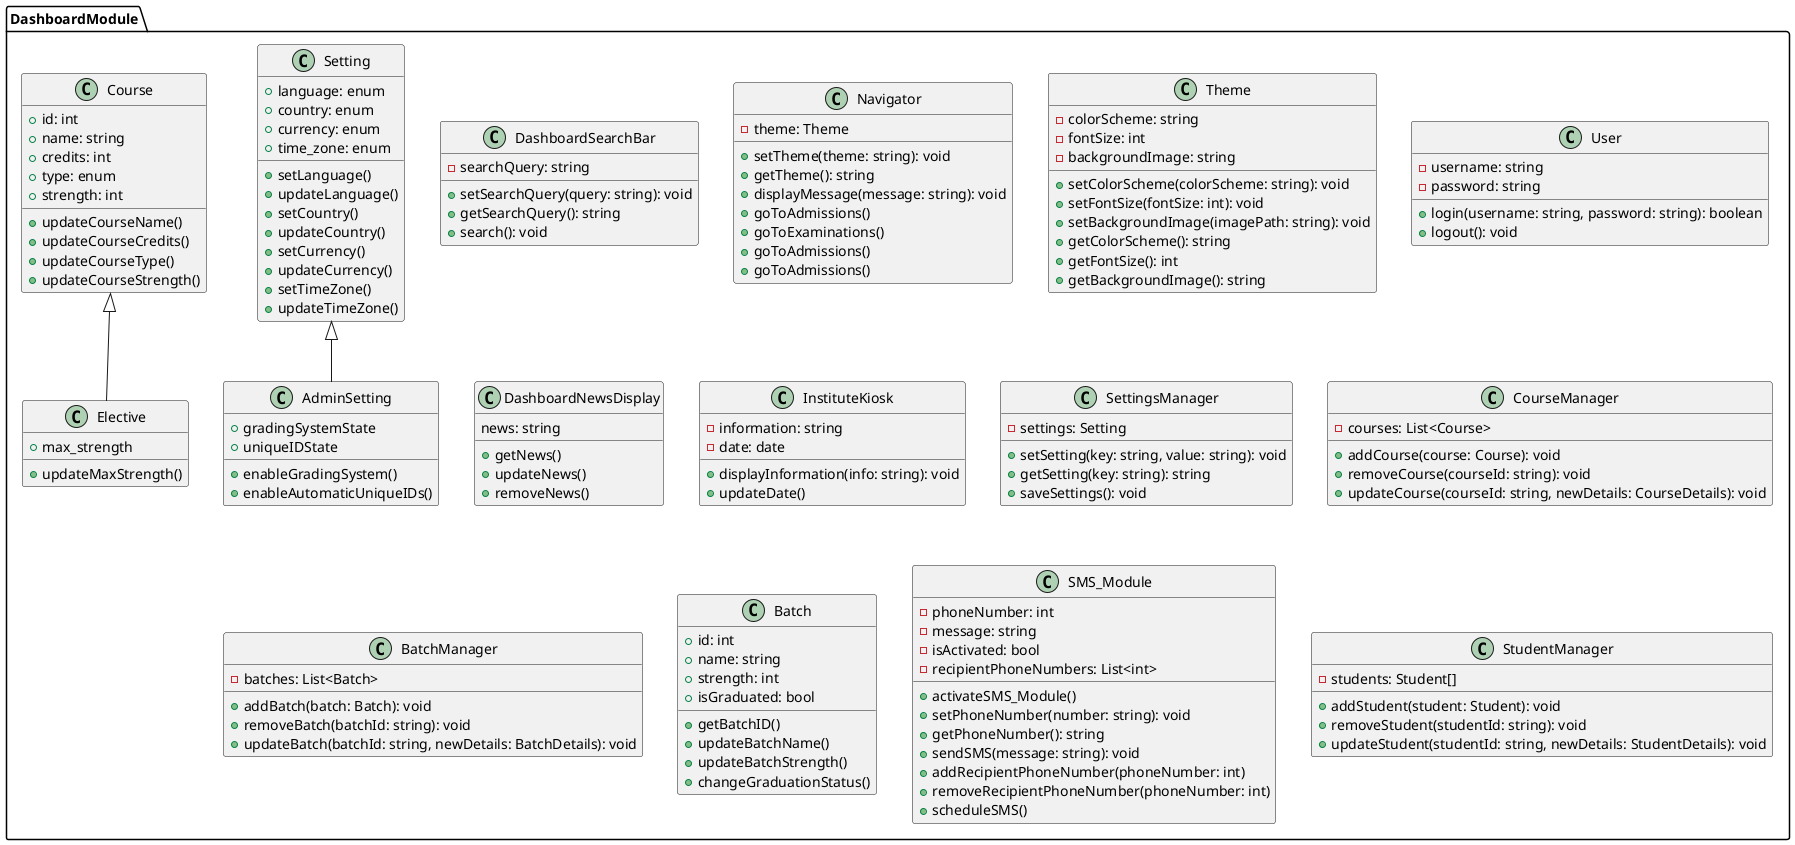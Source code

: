 @startuml dashboard

package DashboardModule {
	class DashboardSearchBar {
		- searchQuery: string
		+ setSearchQuery(query: string): void
		+ getSearchQuery(): string
		+ search(): void
	}

	class Navigator {
		- theme: Theme
		+ setTheme(theme: string): void
		+ getTheme(): string
		+ displayMessage(message: string): void
		+ goToAdmissions()
		+ goToExaminations()
		+ goToAdmissions()
		+ goToAdmissions()
	}

	class Theme {
		- colorScheme: string
		- fontSize: int
		- backgroundImage: string

		+ setColorScheme(colorScheme: string): void
		+ setFontSize(fontSize: int): void
		+ setBackgroundImage(imagePath: string): void
		+ getColorScheme(): string
		+ getFontSize(): int
		+ getBackgroundImage(): string
	}

	class User {
		- username: string
		- password: string
		+ login(username: string, password: string): boolean
		+ logout(): void
	}

	class DashboardNewsDisplay {
		news: string

		+ getNews()
		+ updateNews()
		+ removeNews()
	}

	class InstituteKiosk {
		- information: string
		- date: date
		+ displayInformation(info: string): void
		+ updateDate()
	}

	class SettingsManager {
		- settings: Setting
		+ setSetting(key: string, value: string): void
		+ getSetting(key: string): string
		+ saveSettings(): void
	}

	' Setting is a class for ease of storing multiple settings

	class Setting {
		+ language: enum
		+ country: enum
		+ currency: enum
		+ time_zone: enum

		+ setLanguage()
		+ updateLanguage()
		+ setCountry()
		+ updateCountry()
		+ setCurrency()
		+ updateCurrency()
		+ setTimeZone()
		+ updateTimeZone()
	}

	class AdminSetting extends Setting {
		+ gradingSystemState
		+ uniqueIDState

		+ enableGradingSystem()
		+ enableAutomaticUniqueIDs()
	}

	class CourseManager {
		- courses: List<Course>

		+ addCourse(course: Course): void
		+ removeCourse(courseId: string): void
		+ updateCourse(courseId: string, newDetails: CourseDetails): void
	}

	class Course {
		+ id: int
		+ name: string
		+ credits: int
		+ type: enum
		+ strength: int

		+ updateCourseName()
		+ updateCourseCredits()
		+ updateCourseType()
		+ updateCourseStrength()
	}

	class Elective extends Course {
		+ max_strength

		+ updateMaxStrength()
	}

	class BatchManager {
		- batches: List<Batch>
		+ addBatch(batch: Batch): void
		+ removeBatch(batchId: string): void
		+ updateBatch(batchId: string, newDetails: BatchDetails): void
	}

	class Batch {
		+ id: int
		+ name: string
		+ strength: int
		+ isGraduated: bool

		+ getBatchID()
		+ updateBatchName()
		+ updateBatchStrength()
		+ changeGraduationStatus()
	}

	class SMS_Module {
		- phoneNumber: int
		- message: string
		- isActivated: bool
		- recipientPhoneNumbers: List<int>

		+ activateSMS_Module()
		+ setPhoneNumber(number: string): void
		+ getPhoneNumber(): string
		+ sendSMS(message: string): void
		+ addRecipientPhoneNumber(phoneNumber: int)
		+ removeRecipientPhoneNumber(phoneNumber: int)
		+ scheduleSMS()
	}

	' To see
	class StudentManager {
		- students: Student[]

		+ addStudent(student: Student): void
		+ removeStudent(studentId: string): void
		+ updateStudent(studentId: string, newDetails: StudentDetails): void
		'Student categories need to be added'
	}

	
}
@enduml